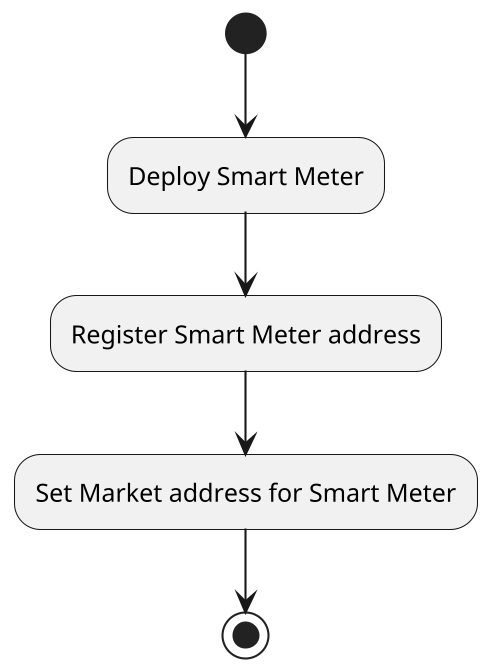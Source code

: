 @startuml RegisterNewUser
skinparam dpi 200

(*) --> "Deploy Smart Meter"
"Deploy Smart Meter" --> "Register Smart Meter address"
"Register Smart Meter address" --> "Set Market address for Smart Meter"
"Set Market address for Smart Meter" --> (*)
@enduml
